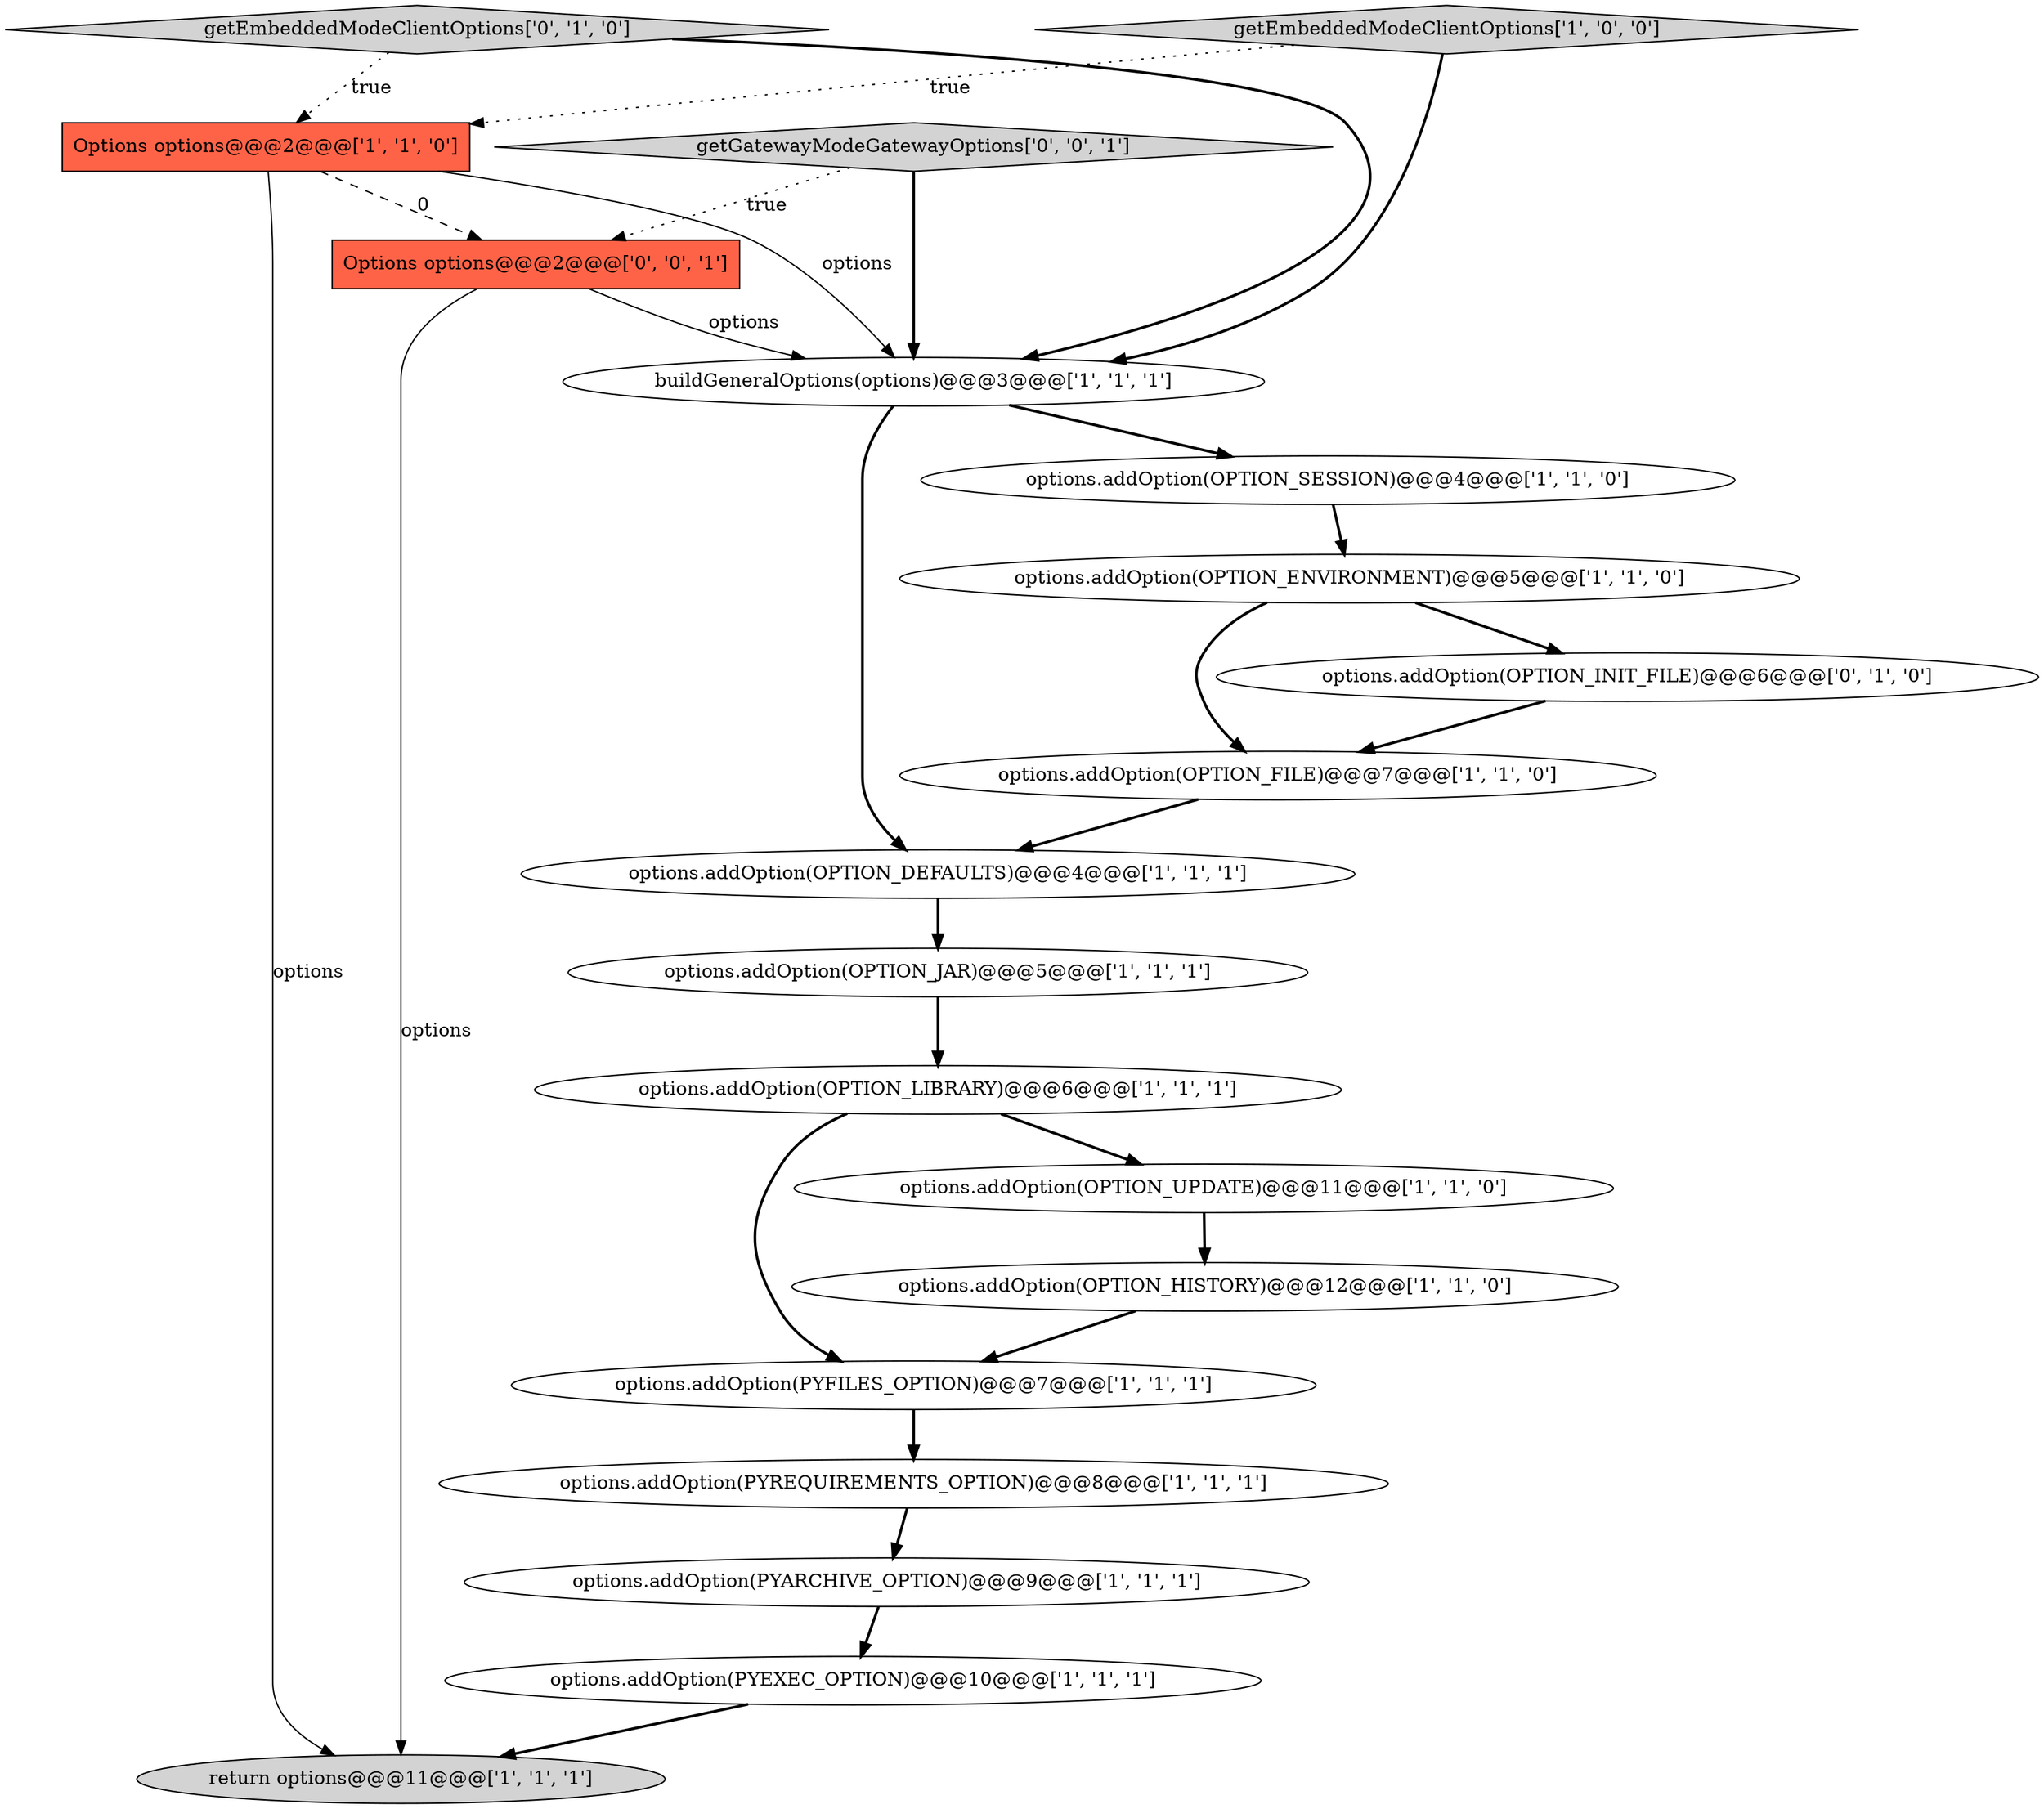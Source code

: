 digraph {
1 [style = filled, label = "return options@@@11@@@['1', '1', '1']", fillcolor = lightgray, shape = ellipse image = "AAA0AAABBB1BBB"];
8 [style = filled, label = "options.addOption(OPTION_HISTORY)@@@12@@@['1', '1', '0']", fillcolor = white, shape = ellipse image = "AAA0AAABBB1BBB"];
18 [style = filled, label = "Options options@@@2@@@['0', '0', '1']", fillcolor = tomato, shape = box image = "AAA0AAABBB3BBB"];
11 [style = filled, label = "options.addOption(PYARCHIVE_OPTION)@@@9@@@['1', '1', '1']", fillcolor = white, shape = ellipse image = "AAA0AAABBB1BBB"];
15 [style = filled, label = "options.addOption(OPTION_ENVIRONMENT)@@@5@@@['1', '1', '0']", fillcolor = white, shape = ellipse image = "AAA0AAABBB1BBB"];
0 [style = filled, label = "getEmbeddedModeClientOptions['1', '0', '0']", fillcolor = lightgray, shape = diamond image = "AAA0AAABBB1BBB"];
3 [style = filled, label = "options.addOption(OPTION_FILE)@@@7@@@['1', '1', '0']", fillcolor = white, shape = ellipse image = "AAA0AAABBB1BBB"];
4 [style = filled, label = "options.addOption(PYEXEC_OPTION)@@@10@@@['1', '1', '1']", fillcolor = white, shape = ellipse image = "AAA0AAABBB1BBB"];
7 [style = filled, label = "options.addOption(PYFILES_OPTION)@@@7@@@['1', '1', '1']", fillcolor = white, shape = ellipse image = "AAA0AAABBB1BBB"];
16 [style = filled, label = "options.addOption(OPTION_INIT_FILE)@@@6@@@['0', '1', '0']", fillcolor = white, shape = ellipse image = "AAA1AAABBB2BBB"];
13 [style = filled, label = "options.addOption(OPTION_DEFAULTS)@@@4@@@['1', '1', '1']", fillcolor = white, shape = ellipse image = "AAA0AAABBB1BBB"];
17 [style = filled, label = "getEmbeddedModeClientOptions['0', '1', '0']", fillcolor = lightgray, shape = diamond image = "AAA0AAABBB2BBB"];
6 [style = filled, label = "options.addOption(OPTION_UPDATE)@@@11@@@['1', '1', '0']", fillcolor = white, shape = ellipse image = "AAA0AAABBB1BBB"];
10 [style = filled, label = "options.addOption(OPTION_JAR)@@@5@@@['1', '1', '1']", fillcolor = white, shape = ellipse image = "AAA0AAABBB1BBB"];
12 [style = filled, label = "options.addOption(OPTION_SESSION)@@@4@@@['1', '1', '0']", fillcolor = white, shape = ellipse image = "AAA0AAABBB1BBB"];
19 [style = filled, label = "getGatewayModeGatewayOptions['0', '0', '1']", fillcolor = lightgray, shape = diamond image = "AAA0AAABBB3BBB"];
9 [style = filled, label = "options.addOption(PYREQUIREMENTS_OPTION)@@@8@@@['1', '1', '1']", fillcolor = white, shape = ellipse image = "AAA0AAABBB1BBB"];
2 [style = filled, label = "options.addOption(OPTION_LIBRARY)@@@6@@@['1', '1', '1']", fillcolor = white, shape = ellipse image = "AAA0AAABBB1BBB"];
14 [style = filled, label = "buildGeneralOptions(options)@@@3@@@['1', '1', '1']", fillcolor = white, shape = ellipse image = "AAA0AAABBB1BBB"];
5 [style = filled, label = "Options options@@@2@@@['1', '1', '0']", fillcolor = tomato, shape = box image = "AAA0AAABBB1BBB"];
18->1 [style = solid, label="options"];
11->4 [style = bold, label=""];
10->2 [style = bold, label=""];
9->11 [style = bold, label=""];
5->14 [style = solid, label="options"];
2->7 [style = bold, label=""];
7->9 [style = bold, label=""];
12->15 [style = bold, label=""];
14->13 [style = bold, label=""];
14->12 [style = bold, label=""];
17->14 [style = bold, label=""];
5->18 [style = dashed, label="0"];
3->13 [style = bold, label=""];
6->8 [style = bold, label=""];
18->14 [style = solid, label="options"];
4->1 [style = bold, label=""];
0->5 [style = dotted, label="true"];
16->3 [style = bold, label=""];
5->1 [style = solid, label="options"];
15->16 [style = bold, label=""];
15->3 [style = bold, label=""];
2->6 [style = bold, label=""];
8->7 [style = bold, label=""];
19->14 [style = bold, label=""];
13->10 [style = bold, label=""];
0->14 [style = bold, label=""];
17->5 [style = dotted, label="true"];
19->18 [style = dotted, label="true"];
}
